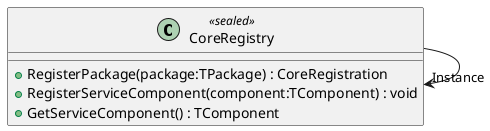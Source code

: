 @startuml
class CoreRegistry <<sealed>> {
    + RegisterPackage(package:TPackage) : CoreRegistration
    + RegisterServiceComponent(component:TComponent) : void
    + GetServiceComponent() : TComponent
}
CoreRegistry --> "Instance" CoreRegistry
@enduml
